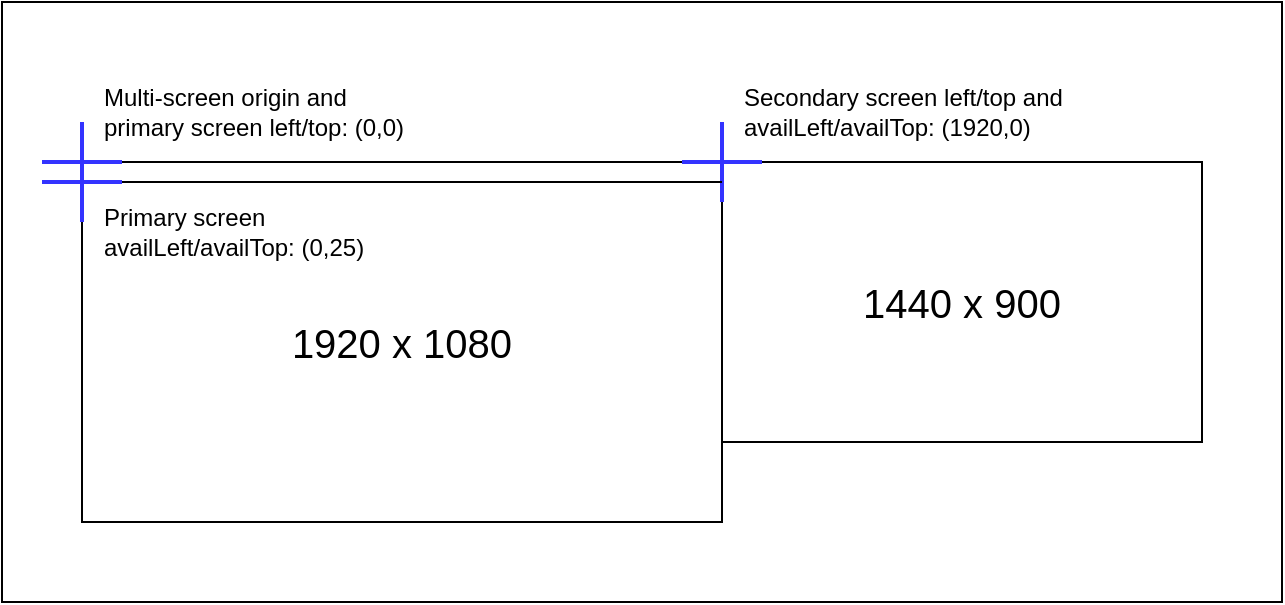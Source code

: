 <mxfile version="21.1.4" type="device">
  <diagram name="Page-1" id="Gzl_CqcP1fjfskOx1EJc">
    <mxGraphModel dx="1202" dy="614" grid="1" gridSize="10" guides="1" tooltips="1" connect="1" arrows="1" fold="1" page="1" pageScale="1" pageWidth="827" pageHeight="1169" math="0" shadow="0">
      <root>
        <mxCell id="0" />
        <mxCell id="1" parent="0" />
        <mxCell id="SDmlWv0pgotIPSEPmgka-19" value="" style="rounded=0;whiteSpace=wrap;html=1;" vertex="1" parent="1">
          <mxGeometry x="40" width="640" height="300" as="geometry" />
        </mxCell>
        <mxCell id="SDmlWv0pgotIPSEPmgka-1" value="" style="rounded=0;whiteSpace=wrap;html=1;" vertex="1" parent="1">
          <mxGeometry x="80" y="80" width="320" height="180" as="geometry" />
        </mxCell>
        <mxCell id="SDmlWv0pgotIPSEPmgka-2" value="" style="rounded=0;whiteSpace=wrap;html=1;" vertex="1" parent="1">
          <mxGeometry x="400" y="80" width="240" height="140" as="geometry" />
        </mxCell>
        <mxCell id="SDmlWv0pgotIPSEPmgka-6" value="" style="group" vertex="1" connectable="0" parent="1">
          <mxGeometry x="380" y="60" width="40" height="40" as="geometry" />
        </mxCell>
        <mxCell id="SDmlWv0pgotIPSEPmgka-7" value="" style="endArrow=none;html=1;rounded=0;strokeColor=#3333FF;strokeWidth=2;" edge="1" parent="SDmlWv0pgotIPSEPmgka-6">
          <mxGeometry width="50" height="50" relative="1" as="geometry">
            <mxPoint y="20" as="sourcePoint" />
            <mxPoint x="40" y="20" as="targetPoint" />
          </mxGeometry>
        </mxCell>
        <mxCell id="SDmlWv0pgotIPSEPmgka-8" value="" style="endArrow=none;html=1;rounded=0;strokeColor=#3333FF;strokeWidth=2;" edge="1" parent="SDmlWv0pgotIPSEPmgka-6">
          <mxGeometry width="50" height="50" relative="1" as="geometry">
            <mxPoint x="20" as="sourcePoint" />
            <mxPoint x="20" y="40" as="targetPoint" />
          </mxGeometry>
        </mxCell>
        <mxCell id="SDmlWv0pgotIPSEPmgka-9" value="" style="group" vertex="1" connectable="0" parent="1">
          <mxGeometry x="60" y="60" width="40" height="40" as="geometry" />
        </mxCell>
        <mxCell id="SDmlWv0pgotIPSEPmgka-3" value="" style="endArrow=none;html=1;rounded=0;strokeColor=#3333FF;strokeWidth=2;" edge="1" parent="SDmlWv0pgotIPSEPmgka-9">
          <mxGeometry width="50" height="50" relative="1" as="geometry">
            <mxPoint y="20" as="sourcePoint" />
            <mxPoint x="40" y="20" as="targetPoint" />
          </mxGeometry>
        </mxCell>
        <mxCell id="SDmlWv0pgotIPSEPmgka-4" value="" style="endArrow=none;html=1;rounded=0;strokeColor=#3333FF;strokeWidth=2;" edge="1" parent="SDmlWv0pgotIPSEPmgka-9">
          <mxGeometry width="50" height="50" relative="1" as="geometry">
            <mxPoint x="20" as="sourcePoint" />
            <mxPoint x="20" y="40" as="targetPoint" />
          </mxGeometry>
        </mxCell>
        <mxCell id="SDmlWv0pgotIPSEPmgka-10" value="&lt;div align=&quot;left&quot;&gt;Multi-screen origin and primary screen left/top: (0,0)&lt;br&gt;&lt;/div&gt;" style="text;html=1;strokeColor=none;fillColor=none;align=center;verticalAlign=middle;whiteSpace=wrap;rounded=0;" vertex="1" parent="1">
          <mxGeometry x="90" y="25" width="160" height="60" as="geometry" />
        </mxCell>
        <mxCell id="SDmlWv0pgotIPSEPmgka-11" value="&lt;div align=&quot;left&quot;&gt;Secondary screen left/top and availLeft/availTop: (1920,0)&lt;br&gt;&lt;/div&gt;" style="text;html=1;strokeColor=none;fillColor=none;align=center;verticalAlign=middle;whiteSpace=wrap;rounded=0;" vertex="1" parent="1">
          <mxGeometry x="410" y="25" width="170" height="60" as="geometry" />
        </mxCell>
        <mxCell id="SDmlWv0pgotIPSEPmgka-12" value="" style="endArrow=none;html=1;rounded=0;" edge="1" parent="1">
          <mxGeometry width="50" height="50" relative="1" as="geometry">
            <mxPoint x="80" y="90" as="sourcePoint" />
            <mxPoint x="400" y="90" as="targetPoint" />
          </mxGeometry>
        </mxCell>
        <mxCell id="SDmlWv0pgotIPSEPmgka-13" value="" style="group" vertex="1" connectable="0" parent="1">
          <mxGeometry x="60" y="70" width="40" height="40" as="geometry" />
        </mxCell>
        <mxCell id="SDmlWv0pgotIPSEPmgka-14" value="" style="endArrow=none;html=1;rounded=0;strokeColor=#3333FF;strokeWidth=2;" edge="1" parent="SDmlWv0pgotIPSEPmgka-13">
          <mxGeometry width="50" height="50" relative="1" as="geometry">
            <mxPoint y="20" as="sourcePoint" />
            <mxPoint x="40" y="20" as="targetPoint" />
          </mxGeometry>
        </mxCell>
        <mxCell id="SDmlWv0pgotIPSEPmgka-15" value="" style="endArrow=none;html=1;rounded=0;strokeColor=#3333FF;strokeWidth=2;" edge="1" parent="SDmlWv0pgotIPSEPmgka-13">
          <mxGeometry width="50" height="50" relative="1" as="geometry">
            <mxPoint x="20" as="sourcePoint" />
            <mxPoint x="20" y="40" as="targetPoint" />
          </mxGeometry>
        </mxCell>
        <mxCell id="SDmlWv0pgotIPSEPmgka-16" value="&lt;div align=&quot;left&quot;&gt;Primary screen availLeft/availTop: (0,25)&lt;br&gt;&lt;/div&gt;" style="text;html=1;strokeColor=none;fillColor=none;align=center;verticalAlign=middle;whiteSpace=wrap;rounded=0;" vertex="1" parent="1">
          <mxGeometry x="90" y="85" width="160" height="60" as="geometry" />
        </mxCell>
        <mxCell id="SDmlWv0pgotIPSEPmgka-17" value="&lt;font style=&quot;font-size: 20px;&quot;&gt;1920 x 1080&lt;/font&gt;" style="text;html=1;strokeColor=none;fillColor=none;align=center;verticalAlign=middle;whiteSpace=wrap;rounded=0;" vertex="1" parent="1">
          <mxGeometry x="175" y="155" width="130" height="30" as="geometry" />
        </mxCell>
        <mxCell id="SDmlWv0pgotIPSEPmgka-18" value="1440 x 900" style="text;html=1;strokeColor=none;fillColor=none;align=center;verticalAlign=middle;whiteSpace=wrap;rounded=0;fontSize=20;" vertex="1" parent="1">
          <mxGeometry x="455" y="135" width="130" height="30" as="geometry" />
        </mxCell>
      </root>
    </mxGraphModel>
  </diagram>
</mxfile>
